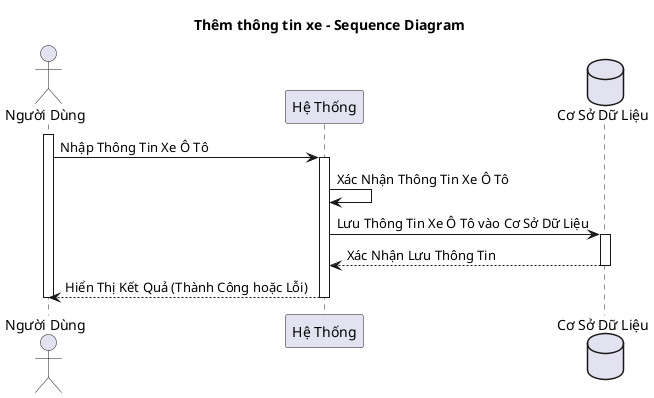 @startuml
title Thêm thông tin xe - Sequence Diagram
actor "Người Dùng" as user
participant "Hệ Thống" as system
database "Cơ Sở Dữ Liệu" as database

activate user
user -> system: Nhập Thông Tin Xe Ô Tô
activate system
system -> system: Xác Nhận Thông Tin Xe Ô Tô
system -> database: Lưu Thông Tin Xe Ô Tô vào Cơ Sở Dữ Liệu
activate database
database --> system: Xác Nhận Lưu Thông Tin
deactivate database
system --> user: Hiển Thị Kết Quả (Thành Công hoặc Lỗi)
deactivate user
deactivate system
@enduml